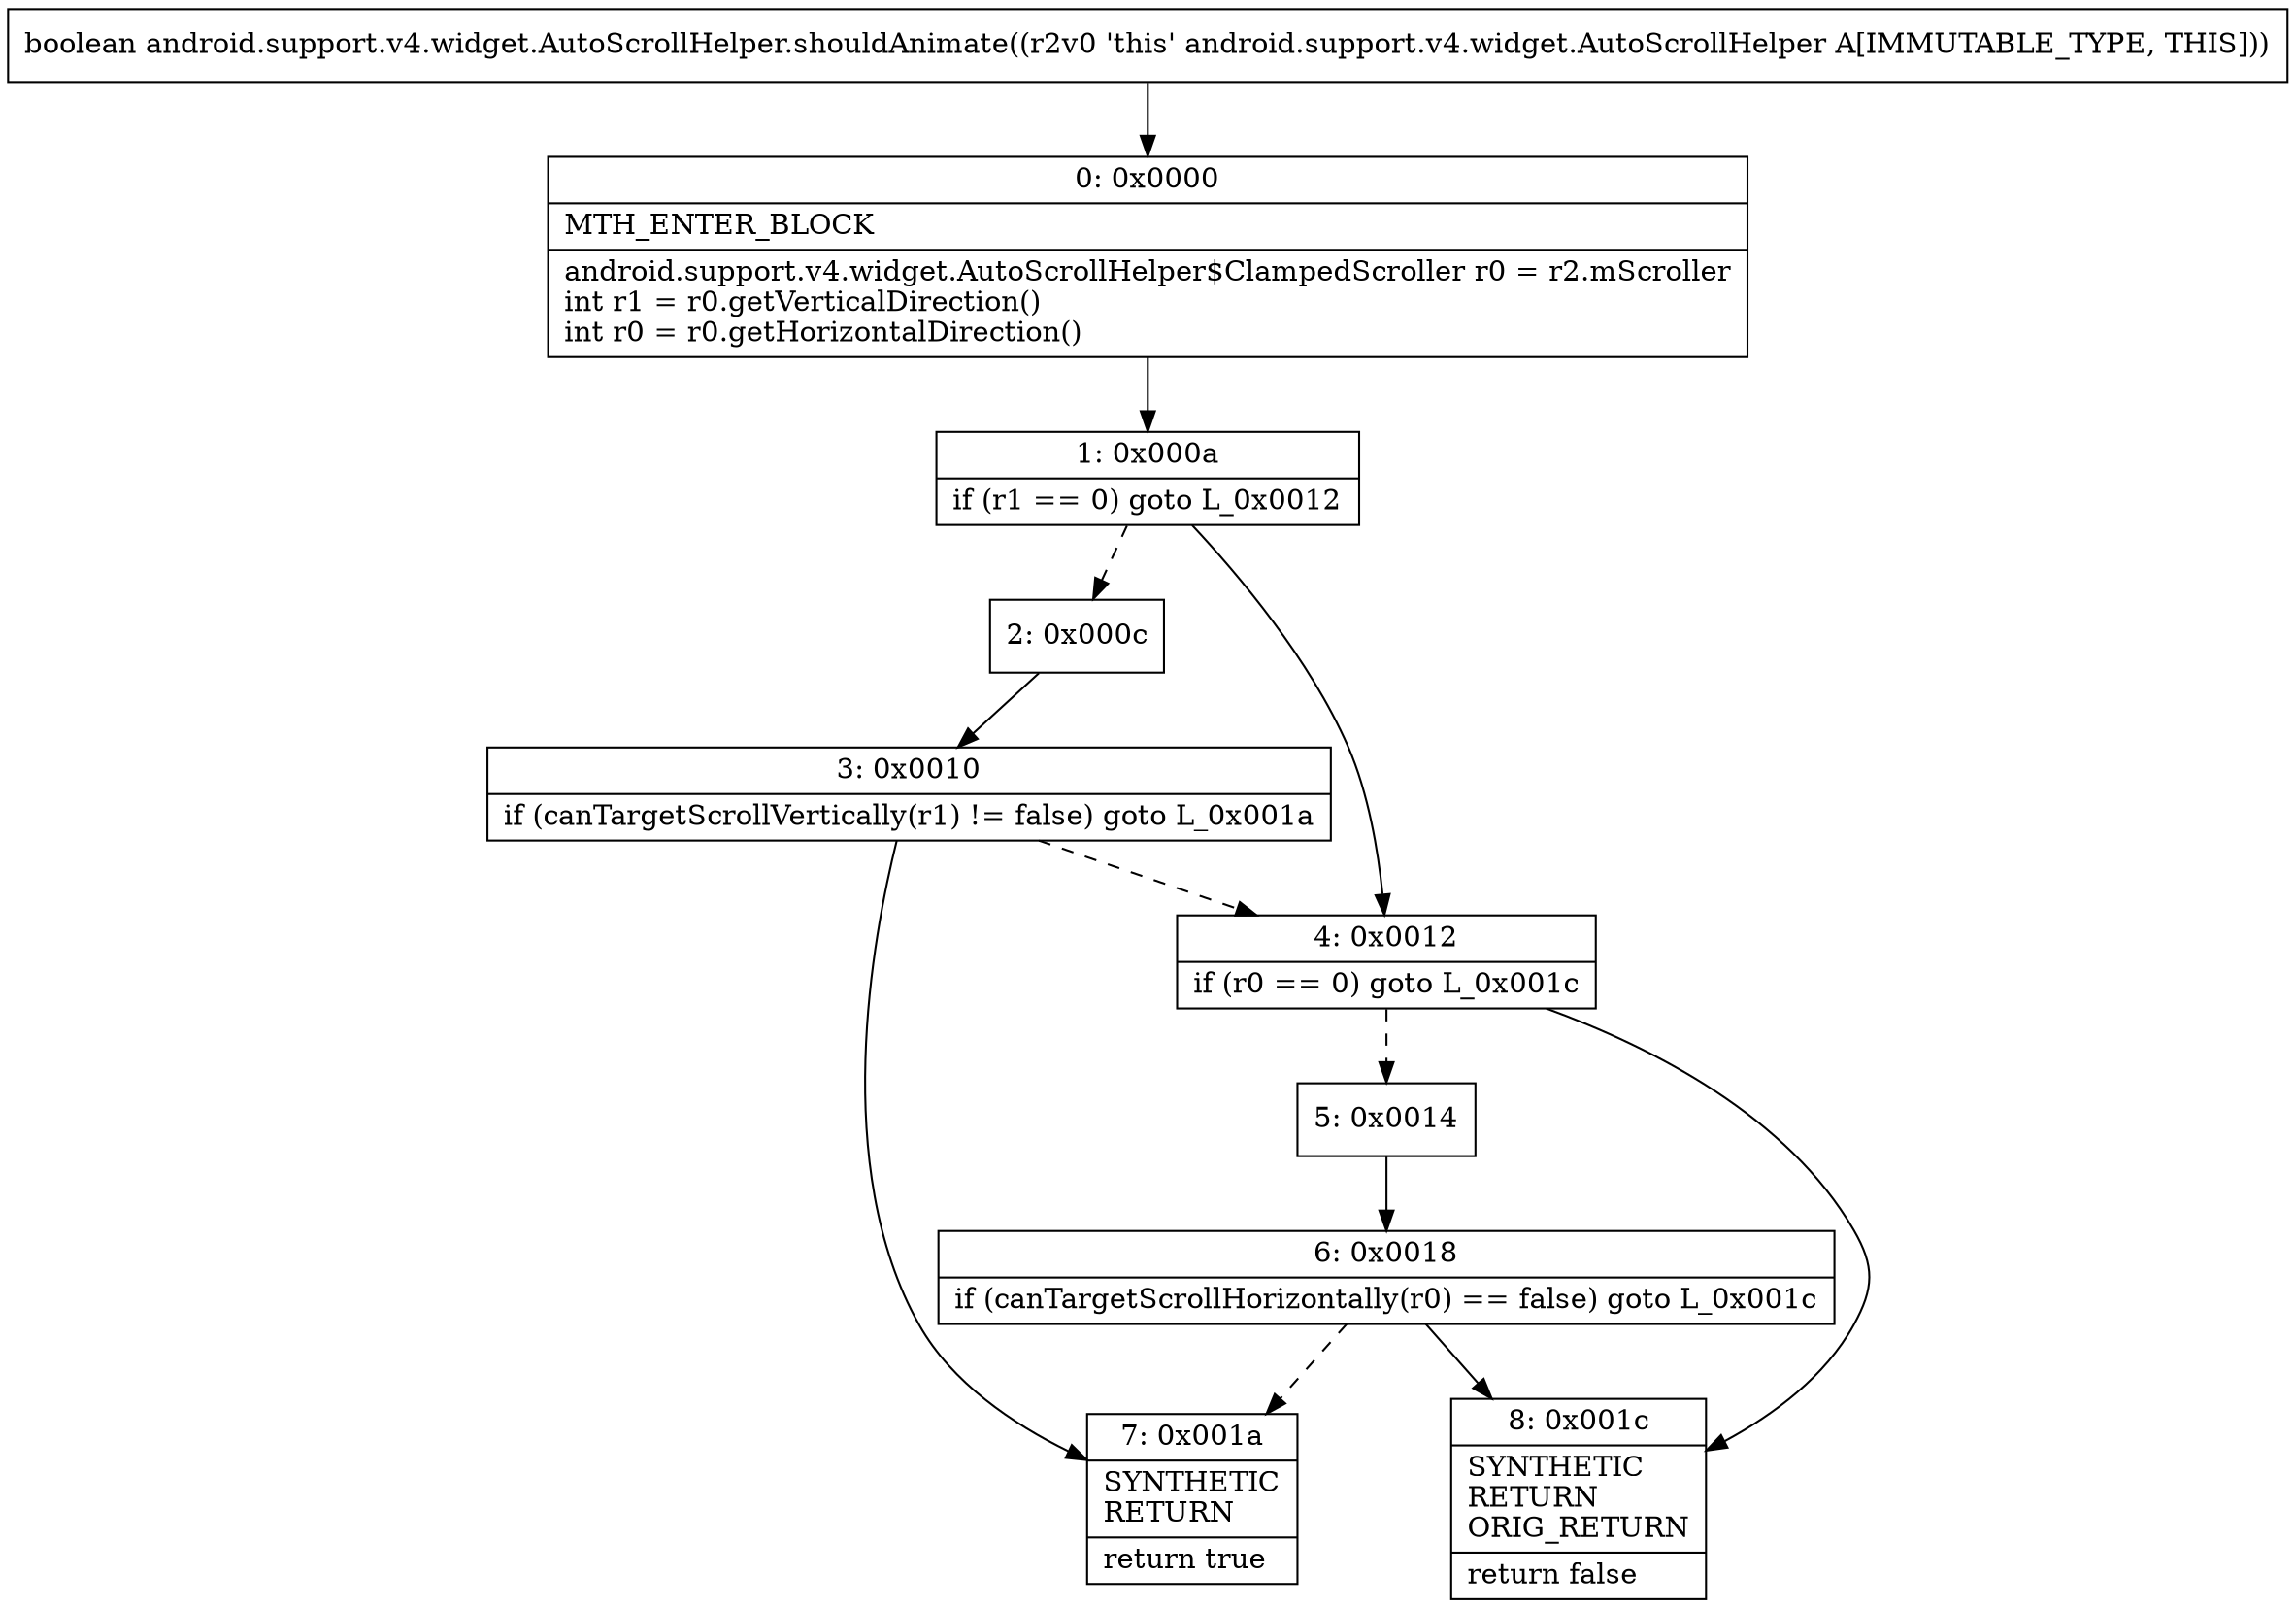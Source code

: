 digraph "CFG forandroid.support.v4.widget.AutoScrollHelper.shouldAnimate()Z" {
Node_0 [shape=record,label="{0\:\ 0x0000|MTH_ENTER_BLOCK\l|android.support.v4.widget.AutoScrollHelper$ClampedScroller r0 = r2.mScroller\lint r1 = r0.getVerticalDirection()\lint r0 = r0.getHorizontalDirection()\l}"];
Node_1 [shape=record,label="{1\:\ 0x000a|if (r1 == 0) goto L_0x0012\l}"];
Node_2 [shape=record,label="{2\:\ 0x000c}"];
Node_3 [shape=record,label="{3\:\ 0x0010|if (canTargetScrollVertically(r1) != false) goto L_0x001a\l}"];
Node_4 [shape=record,label="{4\:\ 0x0012|if (r0 == 0) goto L_0x001c\l}"];
Node_5 [shape=record,label="{5\:\ 0x0014}"];
Node_6 [shape=record,label="{6\:\ 0x0018|if (canTargetScrollHorizontally(r0) == false) goto L_0x001c\l}"];
Node_7 [shape=record,label="{7\:\ 0x001a|SYNTHETIC\lRETURN\l|return true\l}"];
Node_8 [shape=record,label="{8\:\ 0x001c|SYNTHETIC\lRETURN\lORIG_RETURN\l|return false\l}"];
MethodNode[shape=record,label="{boolean android.support.v4.widget.AutoScrollHelper.shouldAnimate((r2v0 'this' android.support.v4.widget.AutoScrollHelper A[IMMUTABLE_TYPE, THIS])) }"];
MethodNode -> Node_0;
Node_0 -> Node_1;
Node_1 -> Node_2[style=dashed];
Node_1 -> Node_4;
Node_2 -> Node_3;
Node_3 -> Node_4[style=dashed];
Node_3 -> Node_7;
Node_4 -> Node_5[style=dashed];
Node_4 -> Node_8;
Node_5 -> Node_6;
Node_6 -> Node_7[style=dashed];
Node_6 -> Node_8;
}

